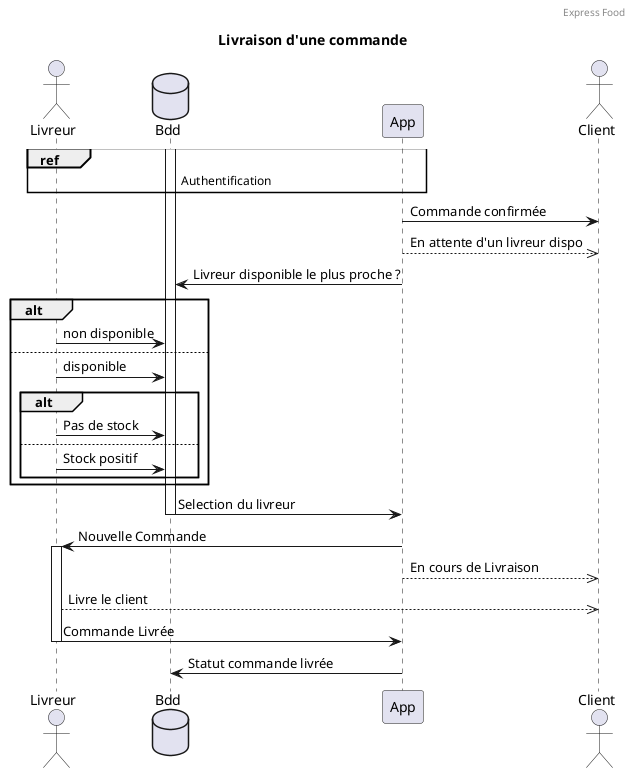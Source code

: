 @startuml
header Express Food
title  Livraison d'une commande
actor Livreur
database Bdd
participant App
actor Client
ref over Livreur, App, Bdd : Authentification
Client <- App: Commande confirmée
App -->> Client: En attente d'un livreur dispo
App -> Bdd: Livreur disponible le plus proche ?
alt
Livreur -> Bdd: non disponible
else
Livreur -> Bdd: disponible
  alt 
  Livreur -> Bdd: Pas de stock
  else
  Livreur -> Bdd: Stock positif
  end
end
activate Bdd
Bdd -> App: Selection du livreur
deactivate Bdd
App -> Livreur: Nouvelle Commande
activate Livreur
App -->> Client: En cours de Livraison
Livreur -->> Client: Livre le client
Livreur -> App: Commande Livrée
deactivate Livreur
App -> Bdd: Statut commande livrée
@enduml